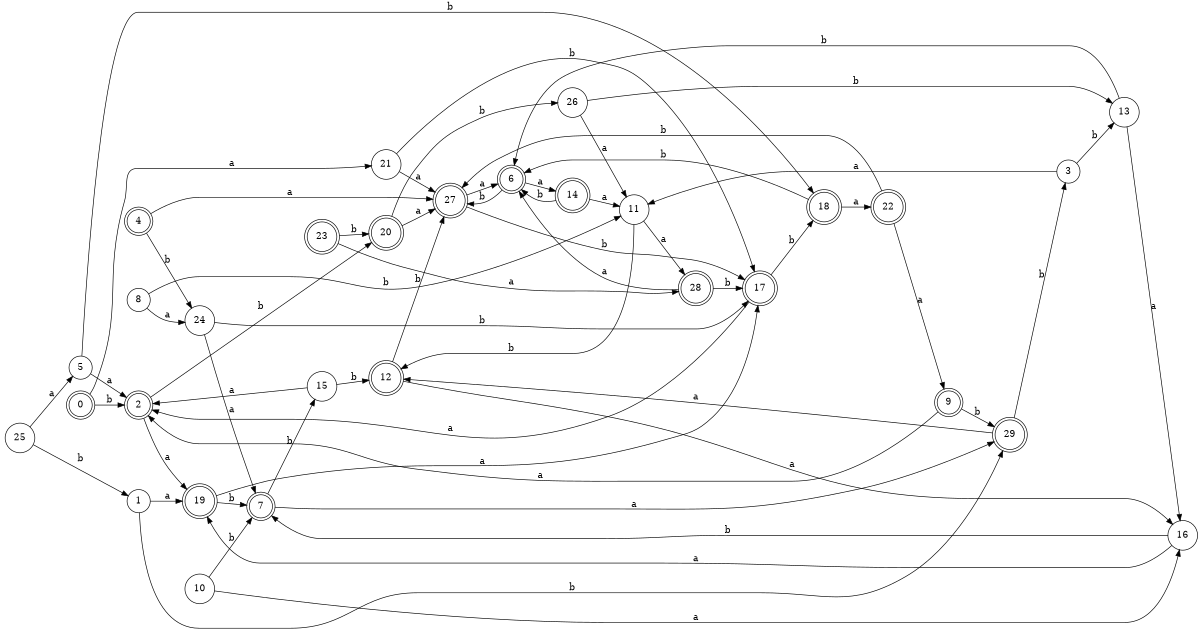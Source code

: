 digraph n24_1 {
__start0 [label="" shape="none"];

rankdir=LR;
size="8,5";

s0 [style="rounded,filled", color="black", fillcolor="white" shape="doublecircle", label="0"];
s1 [style="filled", color="black", fillcolor="white" shape="circle", label="1"];
s2 [style="rounded,filled", color="black", fillcolor="white" shape="doublecircle", label="2"];
s3 [style="filled", color="black", fillcolor="white" shape="circle", label="3"];
s4 [style="rounded,filled", color="black", fillcolor="white" shape="doublecircle", label="4"];
s5 [style="filled", color="black", fillcolor="white" shape="circle", label="5"];
s6 [style="rounded,filled", color="black", fillcolor="white" shape="doublecircle", label="6"];
s7 [style="rounded,filled", color="black", fillcolor="white" shape="doublecircle", label="7"];
s8 [style="filled", color="black", fillcolor="white" shape="circle", label="8"];
s9 [style="rounded,filled", color="black", fillcolor="white" shape="doublecircle", label="9"];
s10 [style="filled", color="black", fillcolor="white" shape="circle", label="10"];
s11 [style="filled", color="black", fillcolor="white" shape="circle", label="11"];
s12 [style="rounded,filled", color="black", fillcolor="white" shape="doublecircle", label="12"];
s13 [style="filled", color="black", fillcolor="white" shape="circle", label="13"];
s14 [style="rounded,filled", color="black", fillcolor="white" shape="doublecircle", label="14"];
s15 [style="filled", color="black", fillcolor="white" shape="circle", label="15"];
s16 [style="filled", color="black", fillcolor="white" shape="circle", label="16"];
s17 [style="rounded,filled", color="black", fillcolor="white" shape="doublecircle", label="17"];
s18 [style="rounded,filled", color="black", fillcolor="white" shape="doublecircle", label="18"];
s19 [style="rounded,filled", color="black", fillcolor="white" shape="doublecircle", label="19"];
s20 [style="rounded,filled", color="black", fillcolor="white" shape="doublecircle", label="20"];
s21 [style="filled", color="black", fillcolor="white" shape="circle", label="21"];
s22 [style="rounded,filled", color="black", fillcolor="white" shape="doublecircle", label="22"];
s23 [style="rounded,filled", color="black", fillcolor="white" shape="doublecircle", label="23"];
s24 [style="filled", color="black", fillcolor="white" shape="circle", label="24"];
s25 [style="filled", color="black", fillcolor="white" shape="circle", label="25"];
s26 [style="filled", color="black", fillcolor="white" shape="circle", label="26"];
s27 [style="rounded,filled", color="black", fillcolor="white" shape="doublecircle", label="27"];
s28 [style="rounded,filled", color="black", fillcolor="white" shape="doublecircle", label="28"];
s29 [style="rounded,filled", color="black", fillcolor="white" shape="doublecircle", label="29"];
s0 -> s21 [label="a"];
s0 -> s2 [label="b"];
s1 -> s19 [label="a"];
s1 -> s29 [label="b"];
s2 -> s19 [label="a"];
s2 -> s20 [label="b"];
s3 -> s11 [label="a"];
s3 -> s13 [label="b"];
s4 -> s27 [label="a"];
s4 -> s24 [label="b"];
s5 -> s2 [label="a"];
s5 -> s18 [label="b"];
s6 -> s14 [label="a"];
s6 -> s27 [label="b"];
s7 -> s29 [label="a"];
s7 -> s15 [label="b"];
s8 -> s24 [label="a"];
s8 -> s11 [label="b"];
s9 -> s2 [label="a"];
s9 -> s29 [label="b"];
s10 -> s16 [label="a"];
s10 -> s7 [label="b"];
s11 -> s28 [label="a"];
s11 -> s12 [label="b"];
s12 -> s16 [label="a"];
s12 -> s27 [label="b"];
s13 -> s16 [label="a"];
s13 -> s6 [label="b"];
s14 -> s11 [label="a"];
s14 -> s6 [label="b"];
s15 -> s2 [label="a"];
s15 -> s12 [label="b"];
s16 -> s19 [label="a"];
s16 -> s7 [label="b"];
s17 -> s2 [label="a"];
s17 -> s18 [label="b"];
s18 -> s22 [label="a"];
s18 -> s6 [label="b"];
s19 -> s17 [label="a"];
s19 -> s7 [label="b"];
s20 -> s27 [label="a"];
s20 -> s26 [label="b"];
s21 -> s27 [label="a"];
s21 -> s17 [label="b"];
s22 -> s9 [label="a"];
s22 -> s27 [label="b"];
s23 -> s28 [label="a"];
s23 -> s20 [label="b"];
s24 -> s7 [label="a"];
s24 -> s17 [label="b"];
s25 -> s5 [label="a"];
s25 -> s1 [label="b"];
s26 -> s11 [label="a"];
s26 -> s13 [label="b"];
s27 -> s6 [label="a"];
s27 -> s17 [label="b"];
s28 -> s6 [label="a"];
s28 -> s17 [label="b"];
s29 -> s12 [label="a"];
s29 -> s3 [label="b"];

}